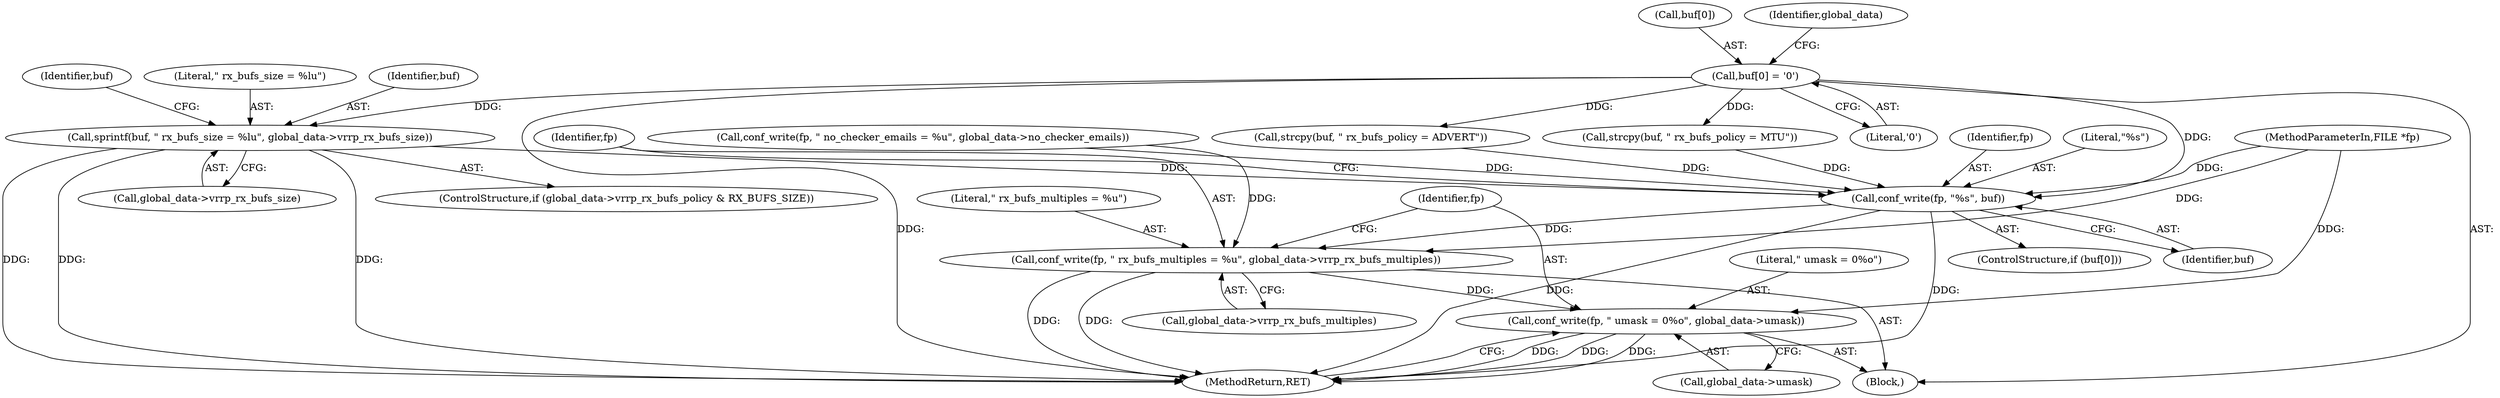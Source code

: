 digraph "0_keepalived_c6247a9ef2c7b33244ab1d3aa5d629ec49f0a067@API" {
"1001049" [label="(Call,sprintf(buf, \" rx_bufs_size = %lu\", global_data->vrrp_rx_bufs_size))"];
"1001018" [label="(Call,buf[0] = '\0')"];
"1001059" [label="(Call,conf_write(fp, \"%s\", buf))"];
"1001063" [label="(Call,conf_write(fp, \" rx_bufs_multiples = %u\", global_data->vrrp_rx_bufs_multiples))"];
"1001069" [label="(Call,conf_write(fp, \" umask = 0%o\", global_data->umask))"];
"1001057" [label="(Identifier,buf)"];
"1001051" [label="(Literal,\" rx_bufs_size = %lu\")"];
"1001019" [label="(Call,buf[0])"];
"1001022" [label="(Literal,'\0')"];
"1001061" [label="(Literal,\"%s\")"];
"1001039" [label="(Call,strcpy(buf, \" rx_bufs_policy = ADVERT\"))"];
"1001018" [label="(Call,buf[0] = '\0')"];
"1000103" [label="(Block,)"];
"1001059" [label="(Call,conf_write(fp, \"%s\", buf))"];
"1001055" [label="(ControlStructure,if (buf[0]))"];
"1001065" [label="(Literal,\" rx_bufs_multiples = %u\")"];
"1001050" [label="(Identifier,buf)"];
"1001064" [label="(Identifier,fp)"];
"1001063" [label="(Call,conf_write(fp, \" rx_bufs_multiples = %u\", global_data->vrrp_rx_bufs_multiples))"];
"1001026" [label="(Identifier,global_data)"];
"1001052" [label="(Call,global_data->vrrp_rx_bufs_size)"];
"1001075" [label="(MethodReturn,RET)"];
"1000101" [label="(MethodParameterIn,FILE *fp)"];
"1001072" [label="(Call,global_data->umask)"];
"1001060" [label="(Identifier,fp)"];
"1001069" [label="(Call,conf_write(fp, \" umask = 0%o\", global_data->umask))"];
"1001071" [label="(Literal,\" umask = 0%o\")"];
"1001062" [label="(Identifier,buf)"];
"1001012" [label="(Call,conf_write(fp, \" no_checker_emails = %u\", global_data->no_checker_emails))"];
"1001043" [label="(ControlStructure,if (global_data->vrrp_rx_bufs_policy & RX_BUFS_SIZE))"];
"1001066" [label="(Call,global_data->vrrp_rx_bufs_multiples)"];
"1001070" [label="(Identifier,fp)"];
"1001049" [label="(Call,sprintf(buf, \" rx_bufs_size = %lu\", global_data->vrrp_rx_bufs_size))"];
"1001029" [label="(Call,strcpy(buf, \" rx_bufs_policy = MTU\"))"];
"1001049" -> "1001043"  [label="AST: "];
"1001049" -> "1001052"  [label="CFG: "];
"1001050" -> "1001049"  [label="AST: "];
"1001051" -> "1001049"  [label="AST: "];
"1001052" -> "1001049"  [label="AST: "];
"1001057" -> "1001049"  [label="CFG: "];
"1001049" -> "1001075"  [label="DDG: "];
"1001049" -> "1001075"  [label="DDG: "];
"1001049" -> "1001075"  [label="DDG: "];
"1001018" -> "1001049"  [label="DDG: "];
"1001049" -> "1001059"  [label="DDG: "];
"1001018" -> "1000103"  [label="AST: "];
"1001018" -> "1001022"  [label="CFG: "];
"1001019" -> "1001018"  [label="AST: "];
"1001022" -> "1001018"  [label="AST: "];
"1001026" -> "1001018"  [label="CFG: "];
"1001018" -> "1001075"  [label="DDG: "];
"1001018" -> "1001029"  [label="DDG: "];
"1001018" -> "1001039"  [label="DDG: "];
"1001018" -> "1001059"  [label="DDG: "];
"1001059" -> "1001055"  [label="AST: "];
"1001059" -> "1001062"  [label="CFG: "];
"1001060" -> "1001059"  [label="AST: "];
"1001061" -> "1001059"  [label="AST: "];
"1001062" -> "1001059"  [label="AST: "];
"1001064" -> "1001059"  [label="CFG: "];
"1001059" -> "1001075"  [label="DDG: "];
"1001059" -> "1001075"  [label="DDG: "];
"1001012" -> "1001059"  [label="DDG: "];
"1000101" -> "1001059"  [label="DDG: "];
"1001039" -> "1001059"  [label="DDG: "];
"1001029" -> "1001059"  [label="DDG: "];
"1001059" -> "1001063"  [label="DDG: "];
"1001063" -> "1000103"  [label="AST: "];
"1001063" -> "1001066"  [label="CFG: "];
"1001064" -> "1001063"  [label="AST: "];
"1001065" -> "1001063"  [label="AST: "];
"1001066" -> "1001063"  [label="AST: "];
"1001070" -> "1001063"  [label="CFG: "];
"1001063" -> "1001075"  [label="DDG: "];
"1001063" -> "1001075"  [label="DDG: "];
"1001012" -> "1001063"  [label="DDG: "];
"1000101" -> "1001063"  [label="DDG: "];
"1001063" -> "1001069"  [label="DDG: "];
"1001069" -> "1000103"  [label="AST: "];
"1001069" -> "1001072"  [label="CFG: "];
"1001070" -> "1001069"  [label="AST: "];
"1001071" -> "1001069"  [label="AST: "];
"1001072" -> "1001069"  [label="AST: "];
"1001075" -> "1001069"  [label="CFG: "];
"1001069" -> "1001075"  [label="DDG: "];
"1001069" -> "1001075"  [label="DDG: "];
"1001069" -> "1001075"  [label="DDG: "];
"1000101" -> "1001069"  [label="DDG: "];
}
